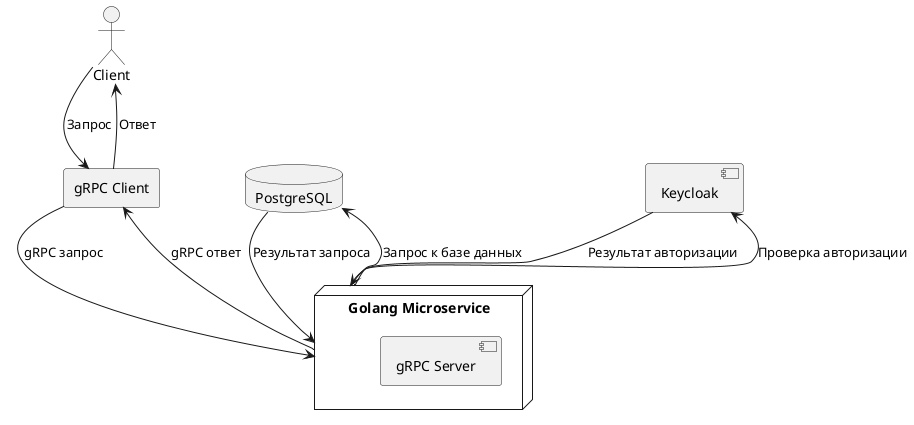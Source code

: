 @startuml

skinparam direction left to right

actor Client

rectangle "gRPC Client" as grpcClient

node "Golang Microservice" as Microservice {
    [gRPC Server]
}

database "PostgreSQL" as DB
component "Keycloak" as AuthServer

Client --> grpcClient : Запрос
grpcClient --> Microservice : gRPC запрос

Microservice --> AuthServer : Проверка авторизации
AuthServer --> Microservice : Результат авторизации

Microservice --> DB : Запрос к базе данных
DB --> Microservice : Результат запроса

Microservice --> grpcClient : gRPC ответ
grpcClient --> Client : Ответ

@enduml